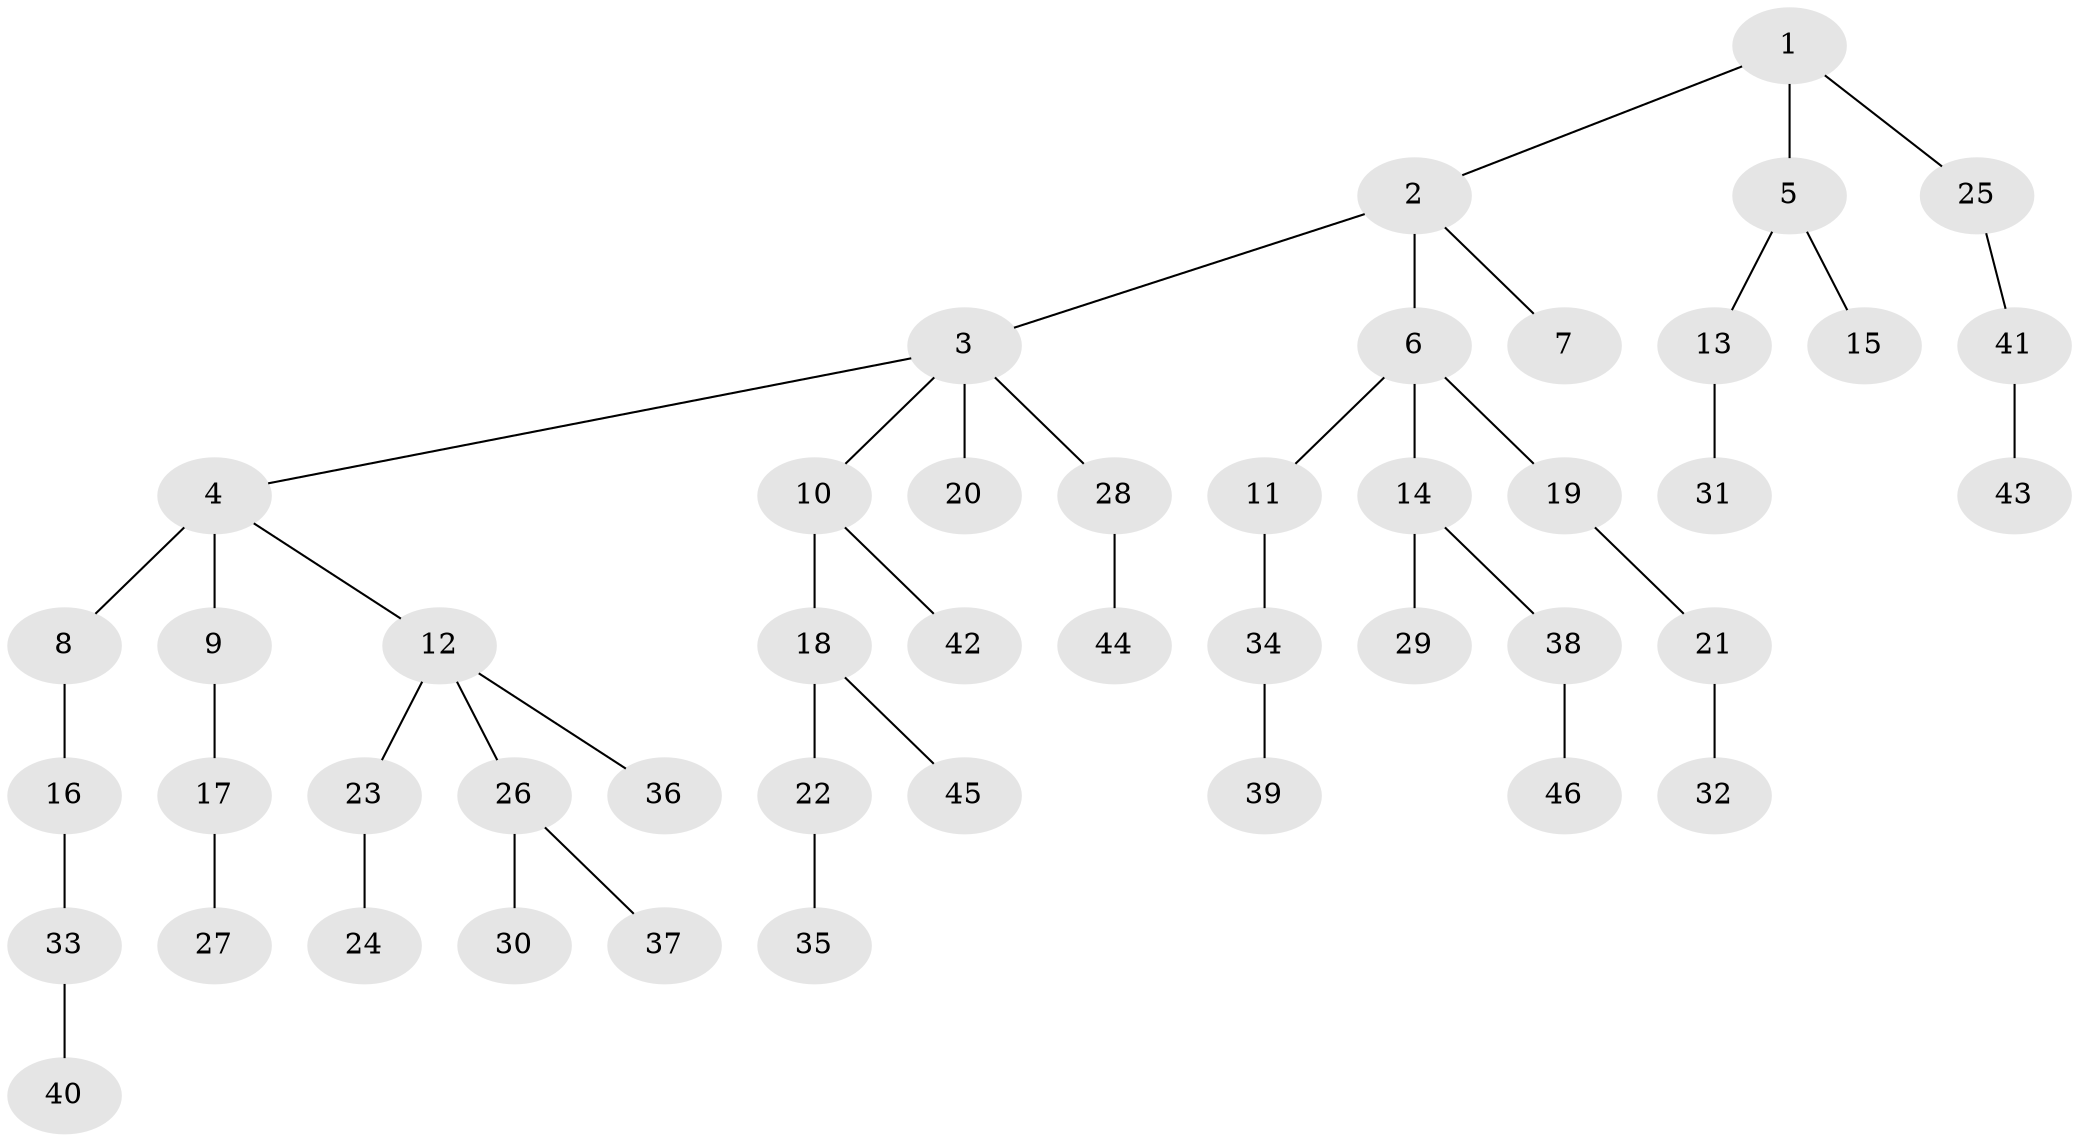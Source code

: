 // original degree distribution, {5: 0.022727272727272728, 8: 0.011363636363636364, 6: 0.03409090909090909, 3: 0.1590909090909091, 2: 0.25, 1: 0.5, 4: 0.022727272727272728}
// Generated by graph-tools (version 1.1) at 2025/36/03/09/25 02:36:29]
// undirected, 46 vertices, 45 edges
graph export_dot {
graph [start="1"]
  node [color=gray90,style=filled];
  1;
  2;
  3;
  4;
  5;
  6;
  7;
  8;
  9;
  10;
  11;
  12;
  13;
  14;
  15;
  16;
  17;
  18;
  19;
  20;
  21;
  22;
  23;
  24;
  25;
  26;
  27;
  28;
  29;
  30;
  31;
  32;
  33;
  34;
  35;
  36;
  37;
  38;
  39;
  40;
  41;
  42;
  43;
  44;
  45;
  46;
  1 -- 2 [weight=1.0];
  1 -- 5 [weight=2.0];
  1 -- 25 [weight=1.0];
  2 -- 3 [weight=1.0];
  2 -- 6 [weight=4.0];
  2 -- 7 [weight=1.0];
  3 -- 4 [weight=1.0];
  3 -- 10 [weight=1.0];
  3 -- 20 [weight=1.0];
  3 -- 28 [weight=1.0];
  4 -- 8 [weight=2.0];
  4 -- 9 [weight=1.0];
  4 -- 12 [weight=1.0];
  5 -- 13 [weight=1.0];
  5 -- 15 [weight=1.0];
  6 -- 11 [weight=1.0];
  6 -- 14 [weight=1.0];
  6 -- 19 [weight=1.0];
  8 -- 16 [weight=1.0];
  9 -- 17 [weight=4.0];
  10 -- 18 [weight=1.0];
  10 -- 42 [weight=1.0];
  11 -- 34 [weight=1.0];
  12 -- 23 [weight=1.0];
  12 -- 26 [weight=1.0];
  12 -- 36 [weight=1.0];
  13 -- 31 [weight=1.0];
  14 -- 29 [weight=1.0];
  14 -- 38 [weight=1.0];
  16 -- 33 [weight=1.0];
  17 -- 27 [weight=1.0];
  18 -- 22 [weight=1.0];
  18 -- 45 [weight=1.0];
  19 -- 21 [weight=1.0];
  21 -- 32 [weight=1.0];
  22 -- 35 [weight=1.0];
  23 -- 24 [weight=2.0];
  25 -- 41 [weight=1.0];
  26 -- 30 [weight=1.0];
  26 -- 37 [weight=2.0];
  28 -- 44 [weight=1.0];
  33 -- 40 [weight=1.0];
  34 -- 39 [weight=1.0];
  38 -- 46 [weight=1.0];
  41 -- 43 [weight=1.0];
}
